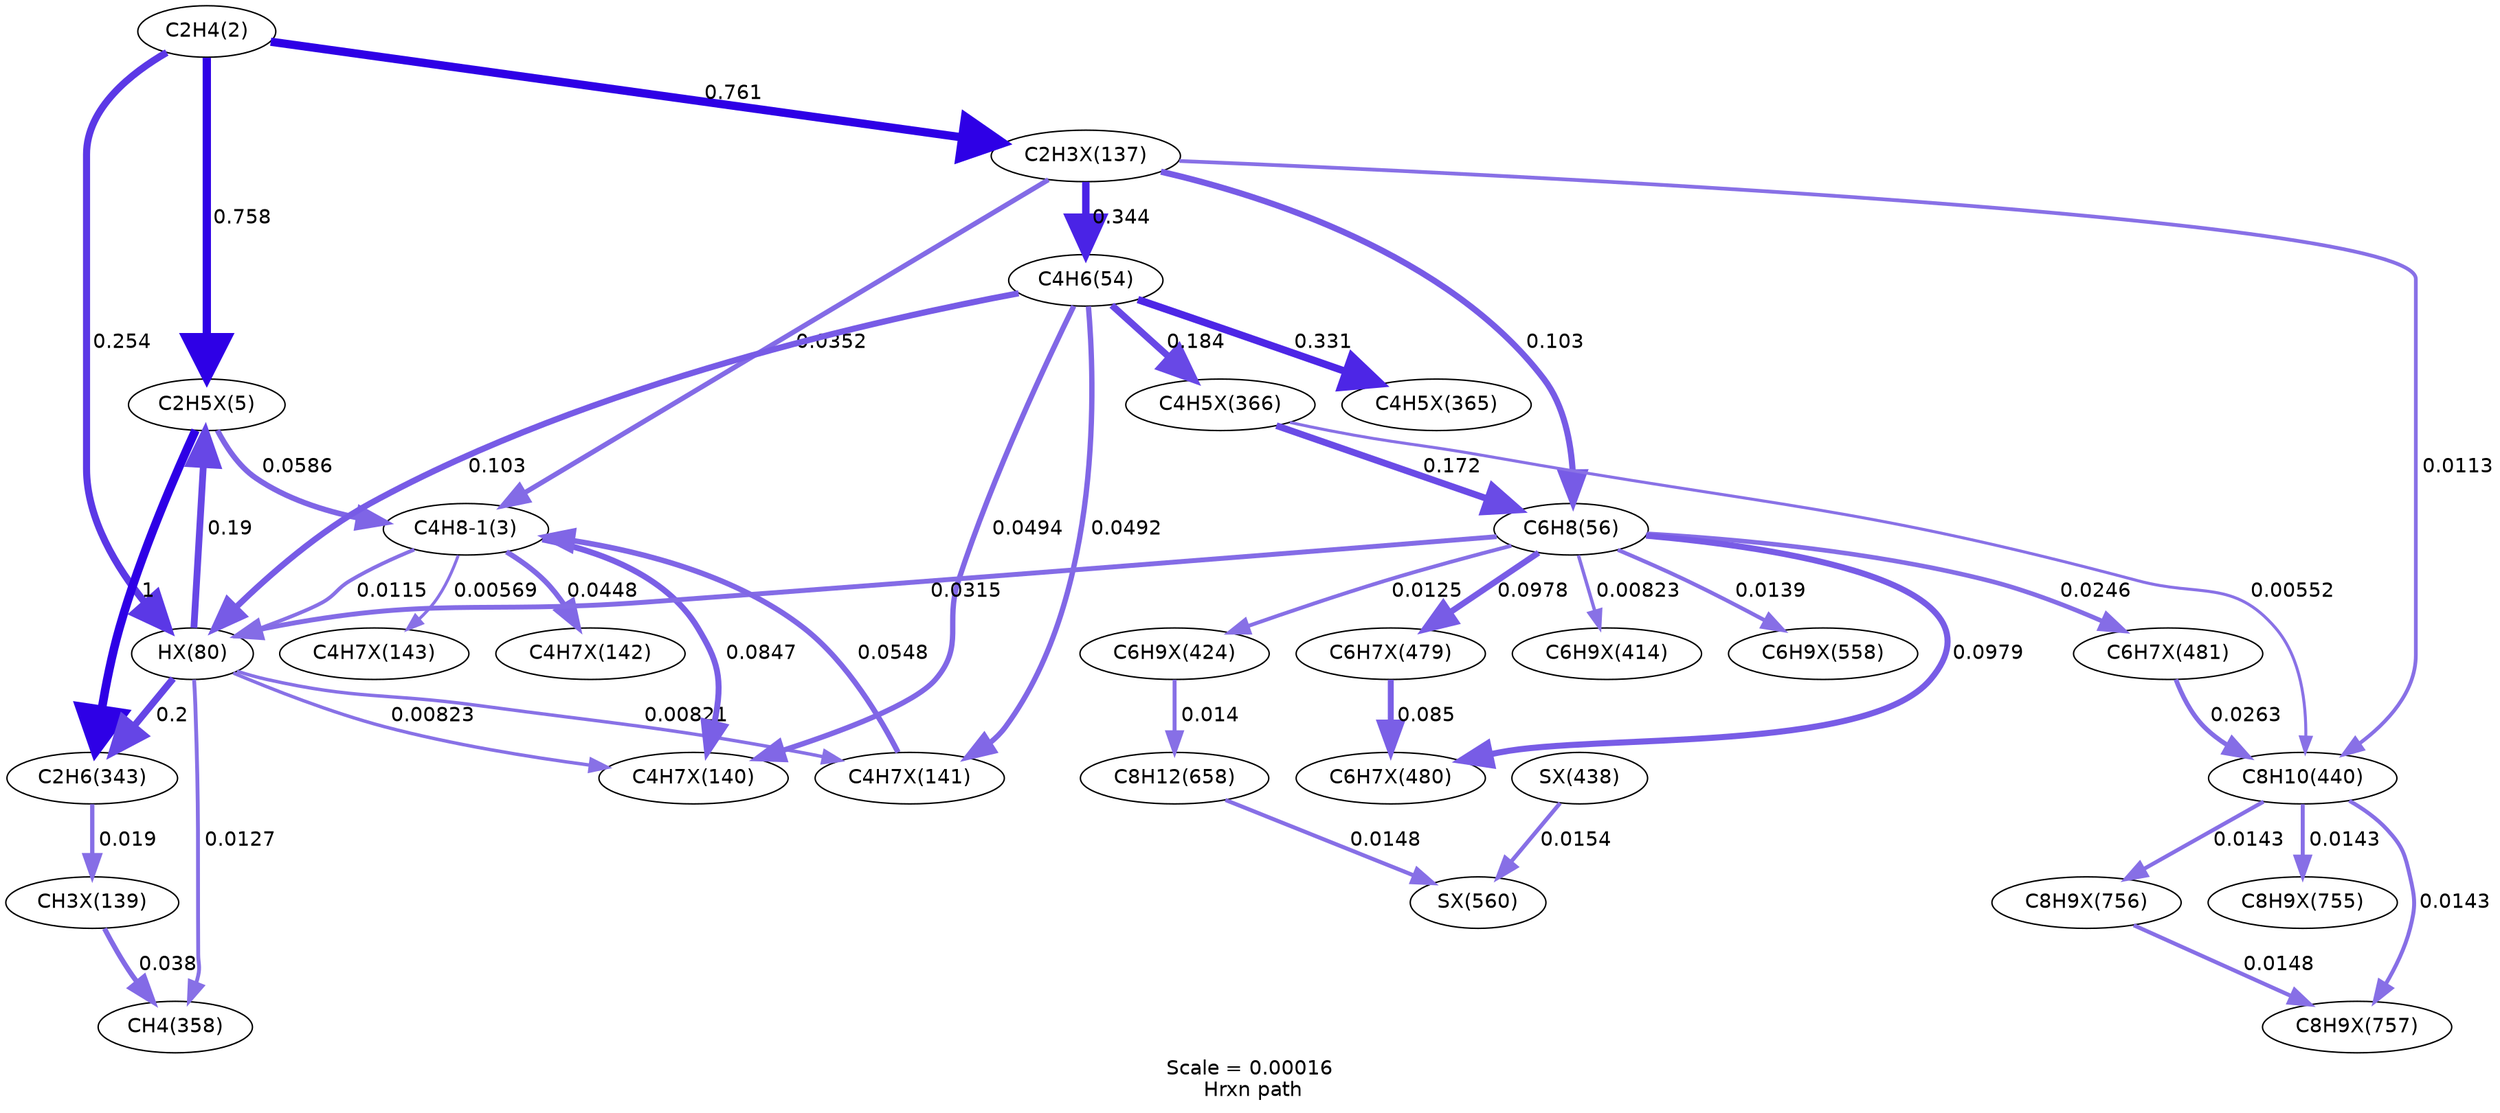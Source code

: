 digraph reaction_paths {
center=1;
s5 -> s22[fontname="Helvetica", style="setlinewidth(5.79)", arrowsize=2.9, color="0.7, 1.26, 0.9"
, label=" 0.758"];
s5 -> s23[fontname="Helvetica", style="setlinewidth(4.96)", arrowsize=2.48, color="0.7, 0.754, 0.9"
, label=" 0.254"];
s5 -> s24[fontname="Helvetica", style="setlinewidth(5.79)", arrowsize=2.9, color="0.7, 1.26, 0.9"
, label=" 0.761"];
s23 -> s22[fontname="Helvetica", style="setlinewidth(4.74)", arrowsize=2.37, color="0.7, 0.69, 0.9"
, label=" 0.19"];
s22 -> s6[fontname="Helvetica", style="setlinewidth(3.86)", arrowsize=1.93, color="0.7, 0.559, 0.9"
, label=" 0.0586"];
s22 -> s17[fontname="Helvetica", style="setlinewidth(6)", arrowsize=3, color="0.7, 1.5, 0.9"
, label=" 1"];
s6 -> s23[fontname="Helvetica", style="setlinewidth(2.63)", arrowsize=1.31, color="0.7, 0.511, 0.9"
, label=" 0.0115"];
s23 -> s17[fontname="Helvetica", style="setlinewidth(4.78)", arrowsize=2.39, color="0.7, 0.7, 0.9"
, label=" 0.2"];
s14 -> s23[fontname="Helvetica", style="setlinewidth(4.28)", arrowsize=2.14, color="0.7, 0.603, 0.9"
, label=" 0.103"];
s15 -> s23[fontname="Helvetica", style="setlinewidth(3.39)", arrowsize=1.69, color="0.7, 0.531, 0.9"
, label=" 0.0315"];
s23 -> s26[fontname="Helvetica", style="setlinewidth(2.38)", arrowsize=1.19, color="0.7, 0.508, 0.9"
, label=" 0.00823"];
s23 -> s27[fontname="Helvetica", style="setlinewidth(2.37)", arrowsize=1.19, color="0.7, 0.508, 0.9"
, label=" 0.00821"];
s23 -> s18[fontname="Helvetica", style="setlinewidth(2.7)", arrowsize=1.35, color="0.7, 0.513, 0.9"
, label=" 0.0127"];
s24 -> s6[fontname="Helvetica", style="setlinewidth(3.47)", arrowsize=1.74, color="0.7, 0.535, 0.9"
, label=" 0.0352"];
s24 -> s14[fontname="Helvetica", style="setlinewidth(5.19)", arrowsize=2.6, color="0.7, 0.844, 0.9"
, label=" 0.344"];
s24 -> s15[fontname="Helvetica", style="setlinewidth(4.29)", arrowsize=2.14, color="0.7, 0.603, 0.9"
, label=" 0.103"];
s24 -> s19[fontname="Helvetica", style="setlinewidth(2.61)", arrowsize=1.31, color="0.7, 0.511, 0.9"
, label=" 0.0113"];
s6 -> s26[fontname="Helvetica", style="setlinewidth(4.14)", arrowsize=2.07, color="0.7, 0.585, 0.9"
, label=" 0.0847"];
s27 -> s6[fontname="Helvetica", style="setlinewidth(3.81)", arrowsize=1.9, color="0.7, 0.555, 0.9"
, label=" 0.0548"];
s6 -> s29[fontname="Helvetica", style="setlinewidth(2.1)", arrowsize=1.05, color="0.7, 0.506, 0.9"
, label=" 0.00569"];
s6 -> s28[fontname="Helvetica", style="setlinewidth(3.66)", arrowsize=1.83, color="0.7, 0.545, 0.9"
, label=" 0.0448"];
s17 -> s25[fontname="Helvetica", style="setlinewidth(3.01)", arrowsize=1.5, color="0.7, 0.519, 0.9"
, label=" 0.019"];
s14 -> s31[fontname="Helvetica", style="setlinewidth(4.72)", arrowsize=2.36, color="0.7, 0.684, 0.9"
, label=" 0.184"];
s14 -> s30[fontname="Helvetica", style="setlinewidth(5.16)", arrowsize=2.58, color="0.7, 0.831, 0.9"
, label=" 0.331"];
s14 -> s26[fontname="Helvetica", style="setlinewidth(3.73)", arrowsize=1.86, color="0.7, 0.549, 0.9"
, label=" 0.0494"];
s14 -> s27[fontname="Helvetica", style="setlinewidth(3.73)", arrowsize=1.86, color="0.7, 0.549, 0.9"
, label=" 0.0492"];
s31 -> s15[fontname="Helvetica", style="setlinewidth(4.67)", arrowsize=2.34, color="0.7, 0.672, 0.9"
, label=" 0.172"];
s31 -> s19[fontname="Helvetica", style="setlinewidth(2.08)", arrowsize=1.04, color="0.7, 0.506, 0.9"
, label=" 0.00552"];
s15 -> s37[fontname="Helvetica", style="setlinewidth(3.2)", arrowsize=1.6, color="0.7, 0.525, 0.9"
, label=" 0.0246"];
s15 -> s36[fontname="Helvetica", style="setlinewidth(4.25)", arrowsize=2.12, color="0.7, 0.598, 0.9"
, label=" 0.0979"];
s15 -> s35[fontname="Helvetica", style="setlinewidth(4.25)", arrowsize=2.12, color="0.7, 0.598, 0.9"
, label=" 0.0978"];
s15 -> s32[fontname="Helvetica", style="setlinewidth(2.38)", arrowsize=1.19, color="0.7, 0.508, 0.9"
, label=" 0.00823"];
s15 -> s33[fontname="Helvetica", style="setlinewidth(2.69)", arrowsize=1.35, color="0.7, 0.513, 0.9"
, label=" 0.0125"];
s15 -> s38[fontname="Helvetica", style="setlinewidth(2.77)", arrowsize=1.39, color="0.7, 0.514, 0.9"
, label=" 0.0139"];
s37 -> s19[fontname="Helvetica", style="setlinewidth(3.25)", arrowsize=1.63, color="0.7, 0.526, 0.9"
, label=" 0.0263"];
s35 -> s36[fontname="Helvetica", style="setlinewidth(4.14)", arrowsize=2.07, color="0.7, 0.585, 0.9"
, label=" 0.085"];
s19 -> s42[fontname="Helvetica", style="setlinewidth(2.79)", arrowsize=1.4, color="0.7, 0.514, 0.9"
, label=" 0.0143"];
s19 -> s41[fontname="Helvetica", style="setlinewidth(2.79)", arrowsize=1.4, color="0.7, 0.514, 0.9"
, label=" 0.0143"];
s19 -> s40[fontname="Helvetica", style="setlinewidth(2.79)", arrowsize=1.4, color="0.7, 0.514, 0.9"
, label=" 0.0143"];
s41 -> s42[fontname="Helvetica", style="setlinewidth(2.82)", arrowsize=1.41, color="0.7, 0.515, 0.9"
, label=" 0.0148"];
s33 -> s20[fontname="Helvetica", style="setlinewidth(2.78)", arrowsize=1.39, color="0.7, 0.514, 0.9"
, label=" 0.014"];
s20 -> s39[fontname="Helvetica", style="setlinewidth(2.82)", arrowsize=1.41, color="0.7, 0.515, 0.9"
, label=" 0.0148"];
s34 -> s39[fontname="Helvetica", style="setlinewidth(2.85)", arrowsize=1.42, color="0.7, 0.515, 0.9"
, label=" 0.0154"];
s25 -> s18[fontname="Helvetica", style="setlinewidth(3.53)", arrowsize=1.77, color="0.7, 0.538, 0.9"
, label=" 0.038"];
s5 [ fontname="Helvetica", label="C2H4(2)"];
s6 [ fontname="Helvetica", label="C4H8-1(3)"];
s14 [ fontname="Helvetica", label="C4H6(54)"];
s15 [ fontname="Helvetica", label="C6H8(56)"];
s17 [ fontname="Helvetica", label="C2H6(343)"];
s18 [ fontname="Helvetica", label="CH4(358)"];
s19 [ fontname="Helvetica", label="C8H10(440)"];
s20 [ fontname="Helvetica", label="C8H12(658)"];
s22 [ fontname="Helvetica", label="C2H5X(5)"];
s23 [ fontname="Helvetica", label="HX(80)"];
s24 [ fontname="Helvetica", label="C2H3X(137)"];
s25 [ fontname="Helvetica", label="CH3X(139)"];
s26 [ fontname="Helvetica", label="C4H7X(140)"];
s27 [ fontname="Helvetica", label="C4H7X(141)"];
s28 [ fontname="Helvetica", label="C4H7X(142)"];
s29 [ fontname="Helvetica", label="C4H7X(143)"];
s30 [ fontname="Helvetica", label="C4H5X(365)"];
s31 [ fontname="Helvetica", label="C4H5X(366)"];
s32 [ fontname="Helvetica", label="C6H9X(414)"];
s33 [ fontname="Helvetica", label="C6H9X(424)"];
s34 [ fontname="Helvetica", label="SX(438)"];
s35 [ fontname="Helvetica", label="C6H7X(479)"];
s36 [ fontname="Helvetica", label="C6H7X(480)"];
s37 [ fontname="Helvetica", label="C6H7X(481)"];
s38 [ fontname="Helvetica", label="C6H9X(558)"];
s39 [ fontname="Helvetica", label="SX(560)"];
s40 [ fontname="Helvetica", label="C8H9X(755)"];
s41 [ fontname="Helvetica", label="C8H9X(756)"];
s42 [ fontname="Helvetica", label="C8H9X(757)"];
 label = "Scale = 0.00016\l Hrxn path";
 fontname = "Helvetica";
}
